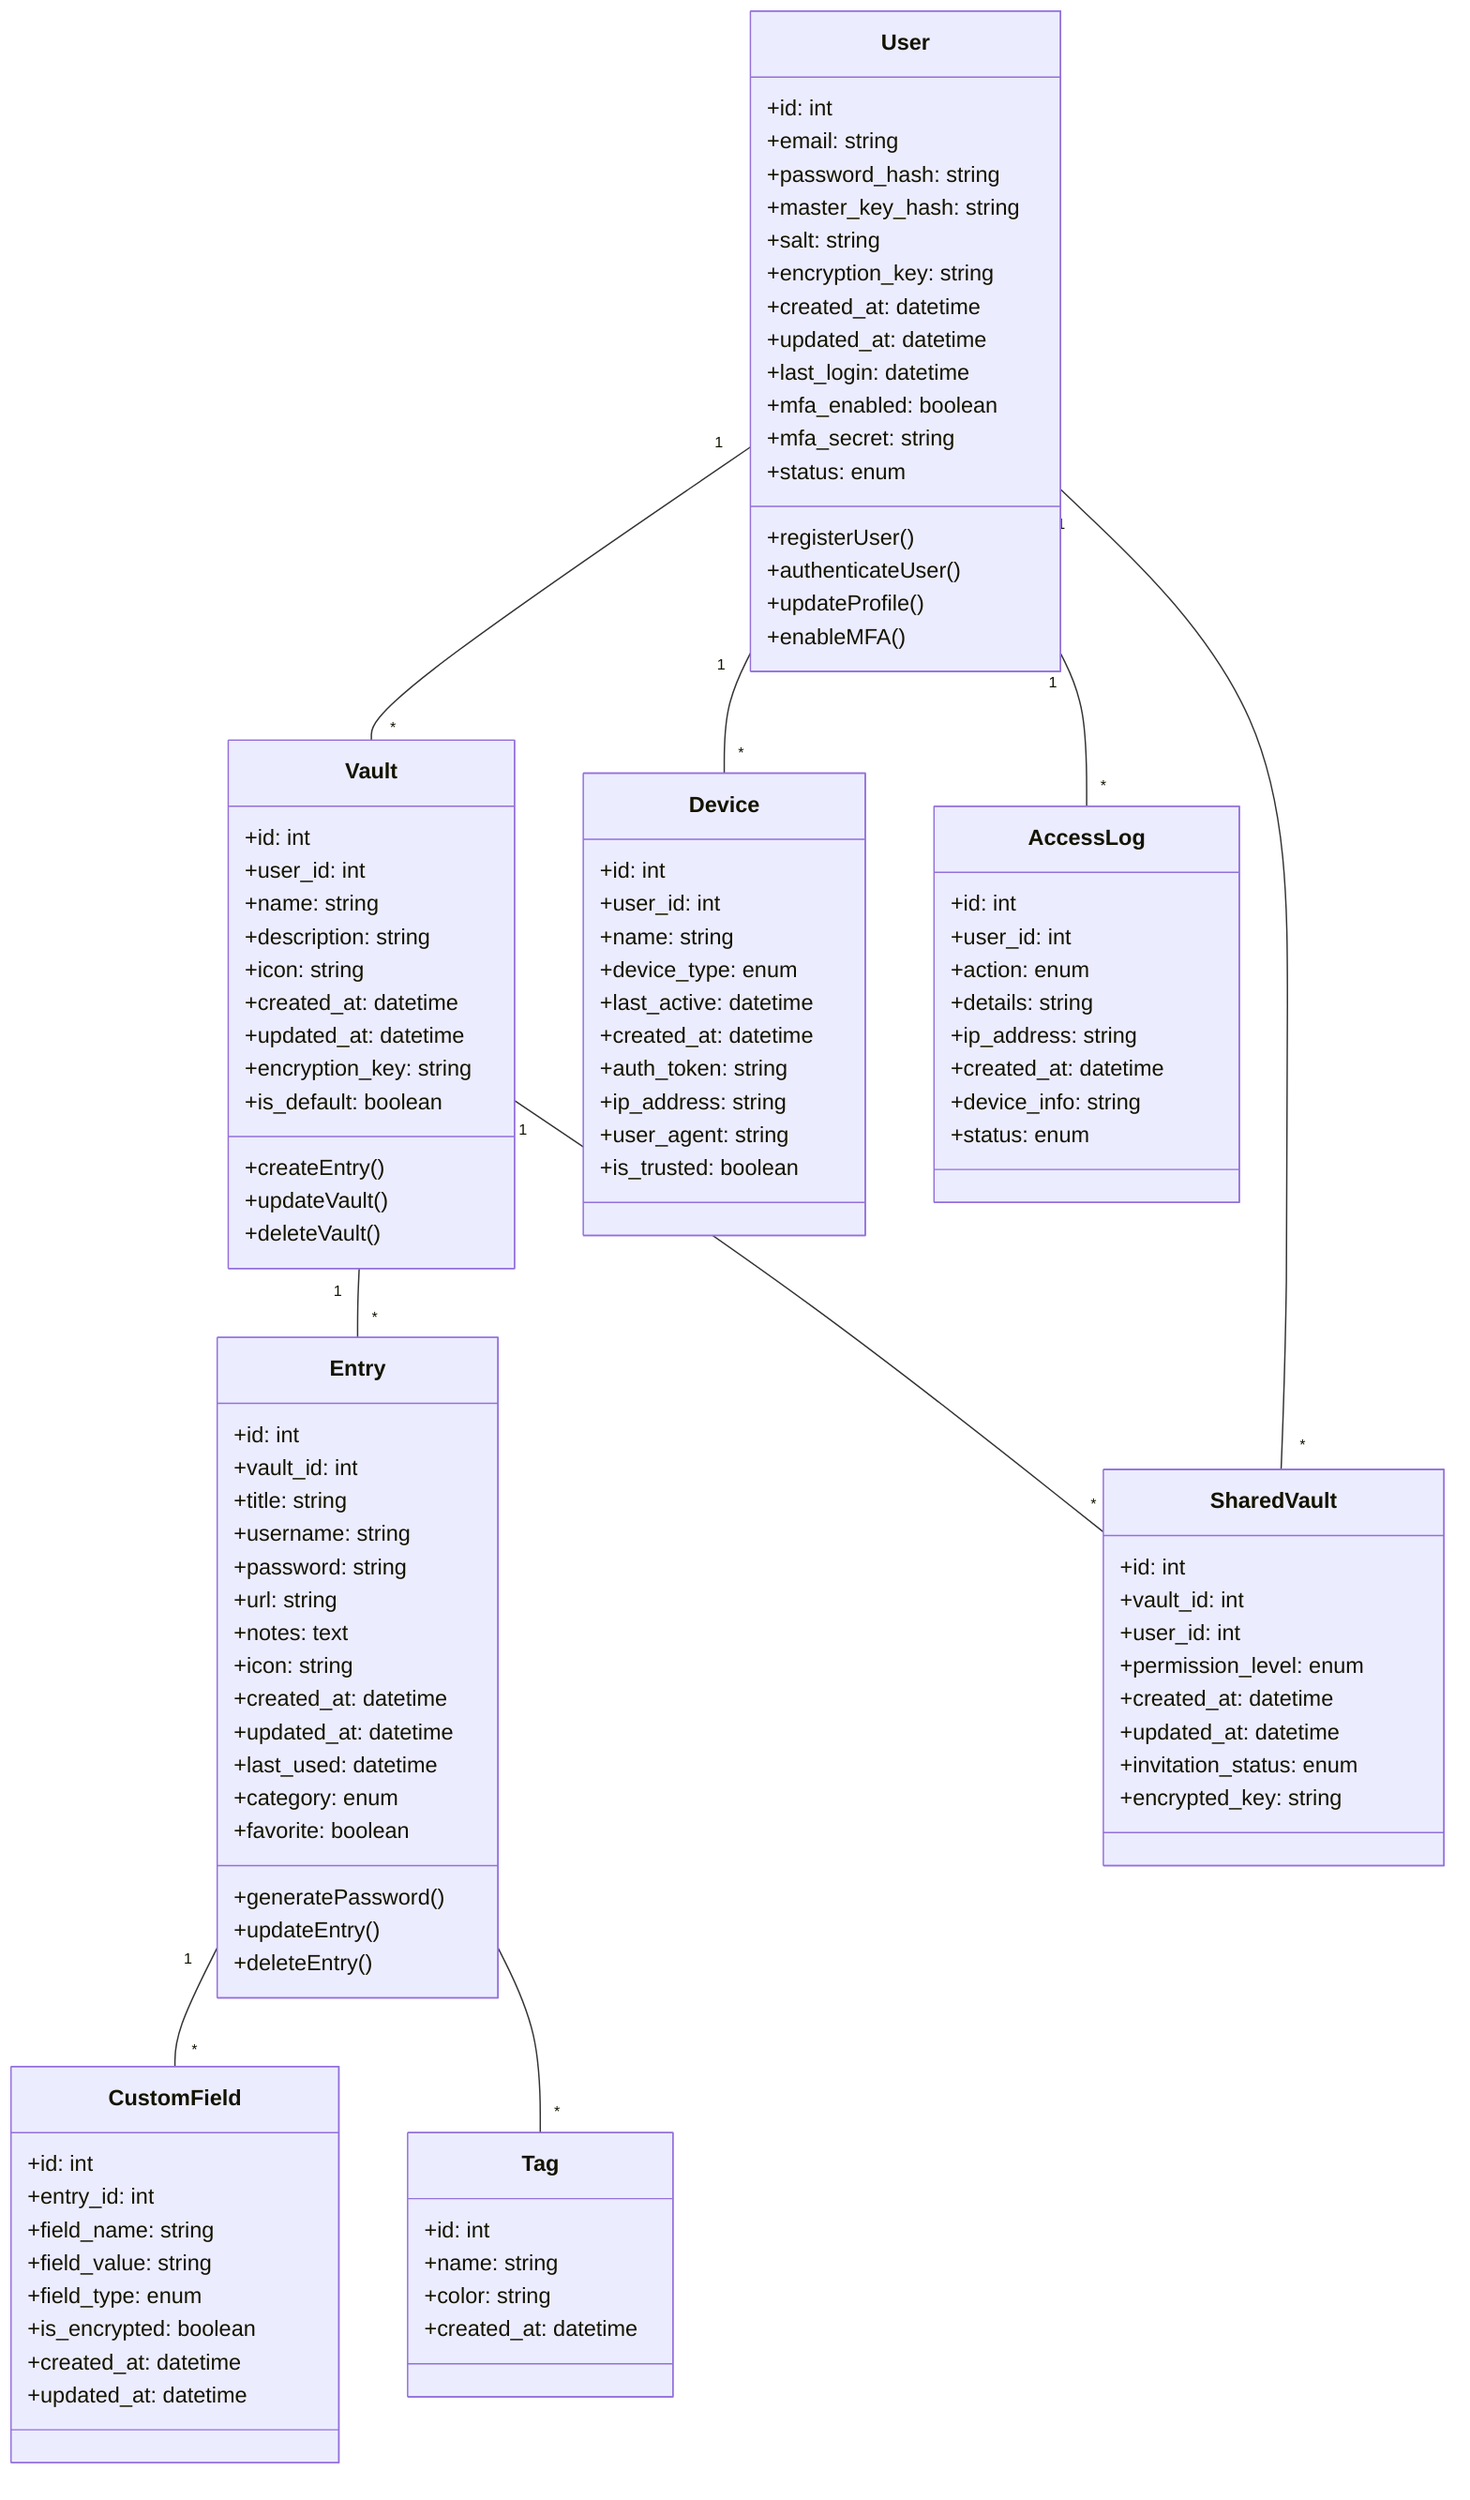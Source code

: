 classDiagram
    User "1" -- "*" Vault
    Vault "1" -- "*" Entry
    Entry "1" -- "*" CustomField
    Entry "*" -- "*" Tag
    User "1" -- "*" Device
    User "1" -- "*" AccessLog
    Vault "1" -- "*" SharedVault
    SharedVault "*" -- "1" User

    class User {
        +id: int
        +email: string
        +password_hash: string
        +master_key_hash: string
        +salt: string
        +encryption_key: string
        +created_at: datetime
        +updated_at: datetime
        +last_login: datetime
        +mfa_enabled: boolean
        +mfa_secret: string
        +status: enum
        +registerUser()
        +authenticateUser()
        +updateProfile()
        +enableMFA()
    }

    class Vault {
        +id: int
        +user_id: int
        +name: string
        +description: string
        +icon: string
        +created_at: datetime
        +updated_at: datetime
        +encryption_key: string
        +is_default: boolean
        +createEntry()
        +updateVault()
        +deleteVault()
    }

    class Entry {
        +id: int
        +vault_id: int
        +title: string
        +username: string
        +password: string
        +url: string
        +notes: text
        +icon: string
        +created_at: datetime
        +updated_at: datetime
        +last_used: datetime
        +category: enum
        +favorite: boolean
        +generatePassword()
        +updateEntry()
        +deleteEntry()
    }

    class CustomField {
        +id: int
        +entry_id: int
        +field_name: string
        +field_value: string
        +field_type: enum
        +is_encrypted: boolean
        +created_at: datetime
        +updated_at: datetime
    }

    class Tag {
        +id: int
        +name: string
        +color: string
        +created_at: datetime
    }

    class Device {
        +id: int
        +user_id: int
        +name: string
        +device_type: enum
        +last_active: datetime
        +created_at: datetime
        +auth_token: string
        +ip_address: string
        +user_agent: string
        +is_trusted: boolean
    }

    class AccessLog {
        +id: int
        +user_id: int
        +action: enum
        +details: string
        +ip_address: string
        +created_at: datetime
        +device_info: string
        +status: enum
    }

    class SharedVault {
        +id: int
        +vault_id: int
        +user_id: int
        +permission_level: enum
        +created_at: datetime
        +updated_at: datetime
        +invitation_status: enum
        +encrypted_key: string
    }